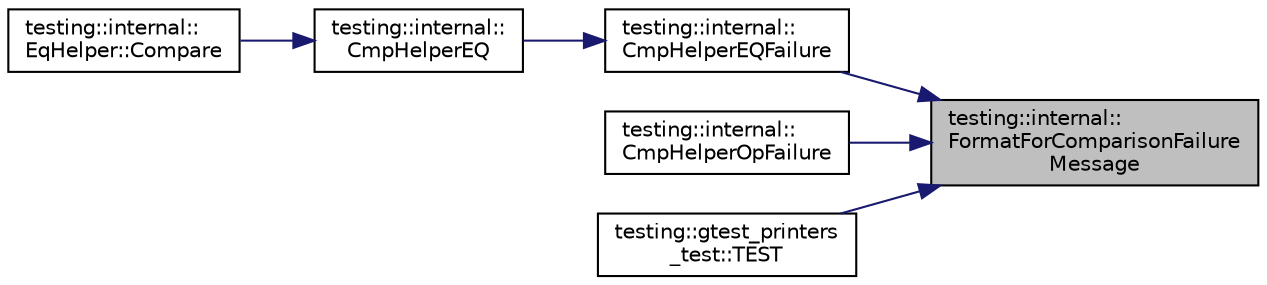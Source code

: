 digraph "testing::internal::FormatForComparisonFailureMessage"
{
 // LATEX_PDF_SIZE
  bgcolor="transparent";
  edge [fontname="Helvetica",fontsize="10",labelfontname="Helvetica",labelfontsize="10"];
  node [fontname="Helvetica",fontsize="10",shape=record];
  rankdir="RL";
  Node1 [label="testing::internal::\lFormatForComparisonFailure\lMessage",height=0.2,width=0.4,color="black", fillcolor="grey75", style="filled", fontcolor="black",tooltip=" "];
  Node1 -> Node2 [dir="back",color="midnightblue",fontsize="10",style="solid",fontname="Helvetica"];
  Node2 [label="testing::internal::\lCmpHelperEQFailure",height=0.2,width=0.4,color="black",URL="$namespacetesting_1_1internal.html#a1def8ec9393360a1b34a20528703e7f7",tooltip=" "];
  Node2 -> Node3 [dir="back",color="midnightblue",fontsize="10",style="solid",fontname="Helvetica"];
  Node3 [label="testing::internal::\lCmpHelperEQ",height=0.2,width=0.4,color="black",URL="$namespacetesting_1_1internal.html#a4638c74d9b32e971f9b321af6fafc2f1",tooltip=" "];
  Node3 -> Node4 [dir="back",color="midnightblue",fontsize="10",style="solid",fontname="Helvetica"];
  Node4 [label="testing::internal::\lEqHelper::Compare",height=0.2,width=0.4,color="black",URL="$classtesting_1_1internal_1_1EqHelper.html#aa5ee2dafddce2496d73ba13fd34bb981",tooltip=" "];
  Node1 -> Node5 [dir="back",color="midnightblue",fontsize="10",style="solid",fontname="Helvetica"];
  Node5 [label="testing::internal::\lCmpHelperOpFailure",height=0.2,width=0.4,color="black",URL="$namespacetesting_1_1internal.html#a894ffccd936d78fd555f490020c27f0a",tooltip=" "];
  Node1 -> Node6 [dir="back",color="midnightblue",fontsize="10",style="solid",fontname="Helvetica"];
  Node6 [label="testing::gtest_printers\l_test::TEST",height=0.2,width=0.4,color="black",URL="$namespacetesting_1_1gtest__printers__test.html#aa7429c3701e464d0047a82686a5e8a46",tooltip=" "];
}
